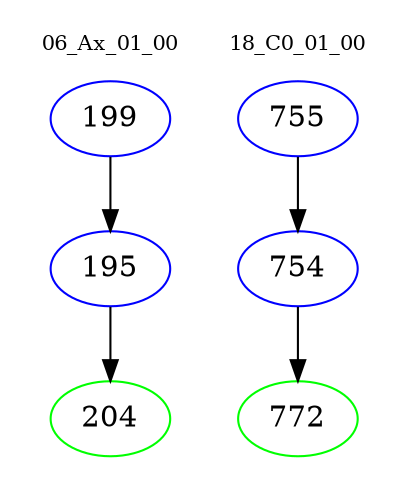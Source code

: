digraph{
subgraph cluster_0 {
color = white
label = "06_Ax_01_00";
fontsize=10;
T0_199 [label="199", color="blue"]
T0_199 -> T0_195 [color="black"]
T0_195 [label="195", color="blue"]
T0_195 -> T0_204 [color="black"]
T0_204 [label="204", color="green"]
}
subgraph cluster_1 {
color = white
label = "18_C0_01_00";
fontsize=10;
T1_755 [label="755", color="blue"]
T1_755 -> T1_754 [color="black"]
T1_754 [label="754", color="blue"]
T1_754 -> T1_772 [color="black"]
T1_772 [label="772", color="green"]
}
}
